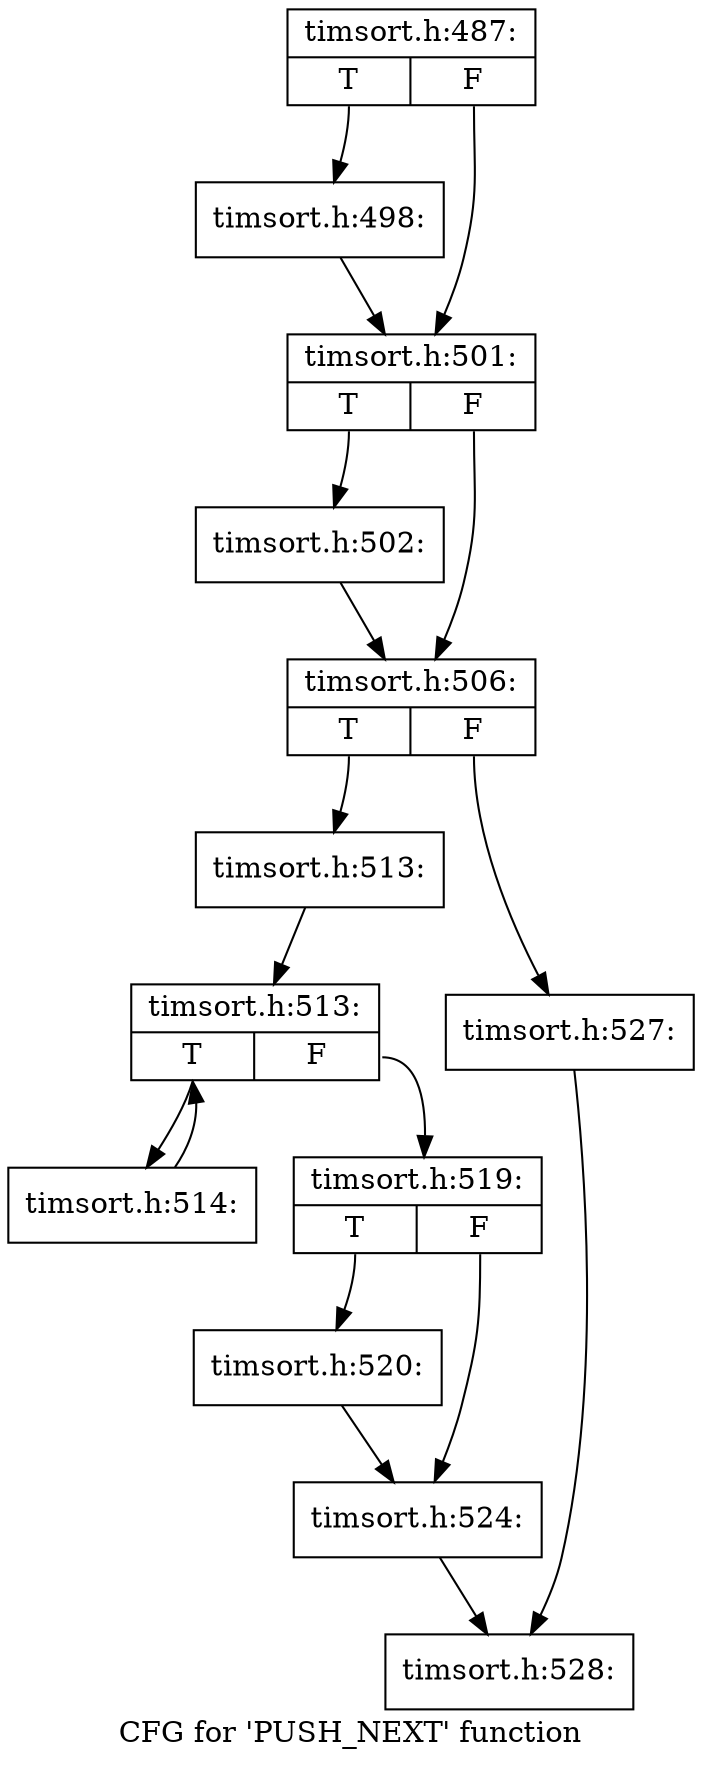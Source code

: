 digraph "CFG for 'PUSH_NEXT' function" {
	label="CFG for 'PUSH_NEXT' function";

	Node0x55e6b2a39120 [shape=record,label="{timsort.h:487:|{<s0>T|<s1>F}}"];
	Node0x55e6b2a39120:s0 -> Node0x55e6b2a3e5a0;
	Node0x55e6b2a39120:s1 -> Node0x55e6b2a3e5f0;
	Node0x55e6b2a3e5a0 [shape=record,label="{timsort.h:498:}"];
	Node0x55e6b2a3e5a0 -> Node0x55e6b2a3e5f0;
	Node0x55e6b2a3e5f0 [shape=record,label="{timsort.h:501:|{<s0>T|<s1>F}}"];
	Node0x55e6b2a3e5f0:s0 -> Node0x55e6b2a3efb0;
	Node0x55e6b2a3e5f0:s1 -> Node0x55e6b2a3f000;
	Node0x55e6b2a3efb0 [shape=record,label="{timsort.h:502:}"];
	Node0x55e6b2a3efb0 -> Node0x55e6b2a3f000;
	Node0x55e6b2a3f000 [shape=record,label="{timsort.h:506:|{<s0>T|<s1>F}}"];
	Node0x55e6b2a3f000:s0 -> Node0x55e6b2a407f0;
	Node0x55e6b2a3f000:s1 -> Node0x55e6b2a40840;
	Node0x55e6b2a407f0 [shape=record,label="{timsort.h:513:}"];
	Node0x55e6b2a407f0 -> Node0x55e6b2a40c80;
	Node0x55e6b2a40c80 [shape=record,label="{timsort.h:513:|{<s0>T|<s1>F}}"];
	Node0x55e6b2a40c80:s0 -> Node0x55e6b2a41070;
	Node0x55e6b2a40c80:s1 -> Node0x55e6b2a40e40;
	Node0x55e6b2a41070 [shape=record,label="{timsort.h:514:}"];
	Node0x55e6b2a41070 -> Node0x55e6b2a40c80;
	Node0x55e6b2a40e40 [shape=record,label="{timsort.h:519:|{<s0>T|<s1>F}}"];
	Node0x55e6b2a40e40:s0 -> Node0x55e6b2a42420;
	Node0x55e6b2a40e40:s1 -> Node0x55e6b2a42470;
	Node0x55e6b2a42420 [shape=record,label="{timsort.h:520:}"];
	Node0x55e6b2a42420 -> Node0x55e6b2a42470;
	Node0x55e6b2a42470 [shape=record,label="{timsort.h:524:}"];
	Node0x55e6b2a42470 -> Node0x55e6b2a39170;
	Node0x55e6b2a40840 [shape=record,label="{timsort.h:527:}"];
	Node0x55e6b2a40840 -> Node0x55e6b2a39170;
	Node0x55e6b2a39170 [shape=record,label="{timsort.h:528:}"];
}
